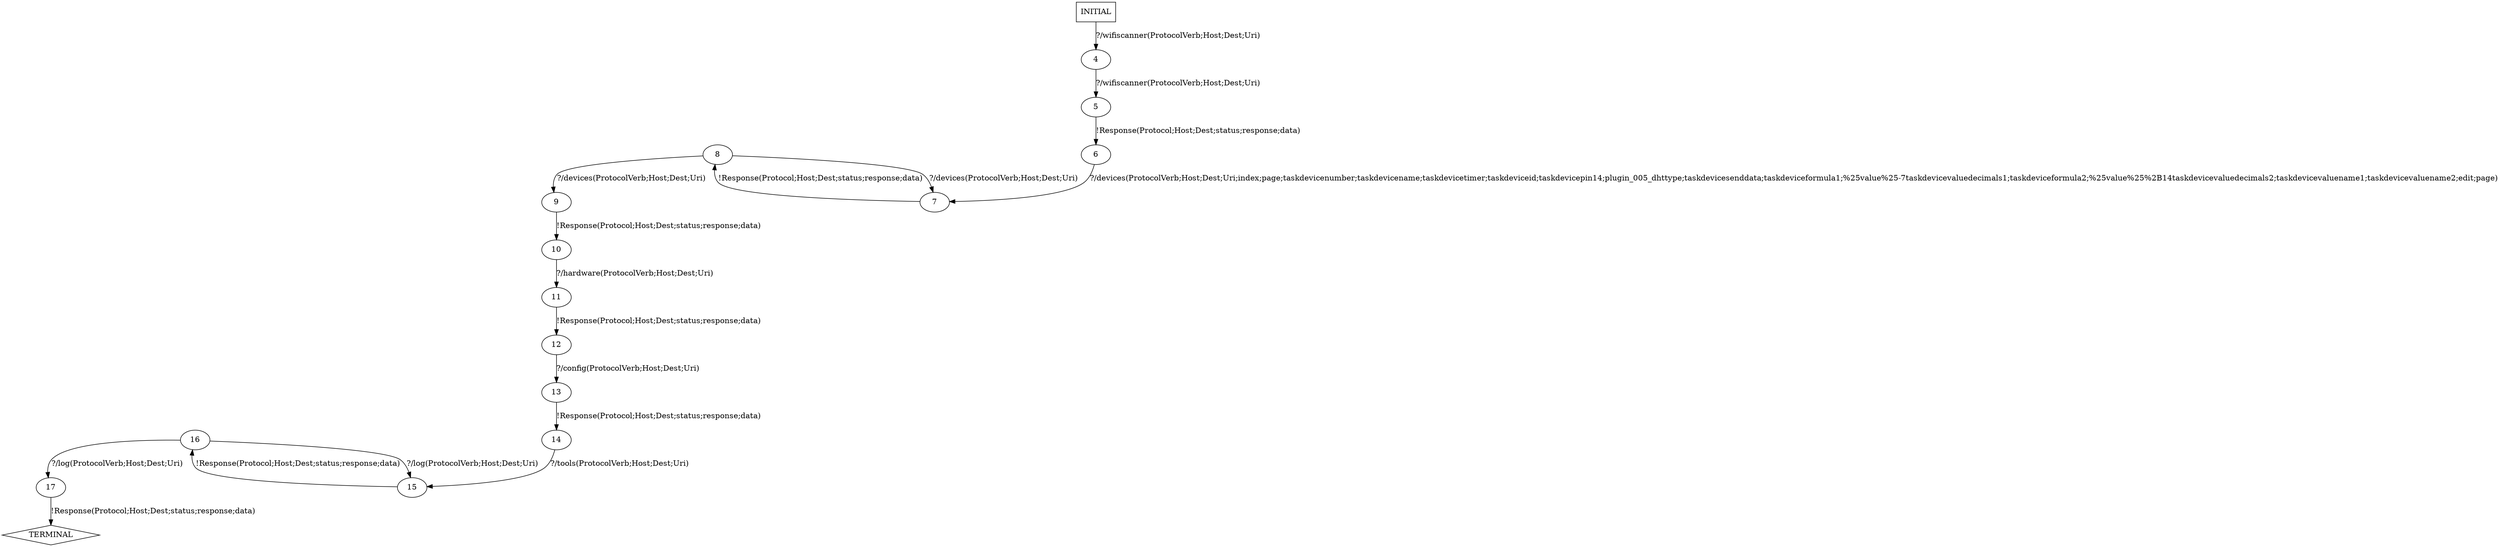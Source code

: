 digraph G {
  1 [label="TERMINAL",shape=diamond];
  3 [label="INITIAL",shape=box];
  4 [label="4"];
  5 [label="5"];
  6 [label="6"];
  7 [label="7"];
  8 [label="8"];
  9 [label="9"];
  10 [label="10"];
  11 [label="11"];
  12 [label="12"];
  13 [label="13"];
  14 [label="14"];
  15 [label="15"];
  16 [label="16"];
  17 [label="17"];
3->4  [label="?/wifiscanner(ProtocolVerb;Host;Dest;Uri)"]
4->5  [label="?/wifiscanner(ProtocolVerb;Host;Dest;Uri)"]
5->6  [label="!Response(Protocol;Host;Dest;status;response;data)"]
6->7  [label="?/devices(ProtocolVerb;Host;Dest;Uri;index;page;taskdevicenumber;taskdevicename;taskdevicetimer;taskdeviceid;taskdevicepin14;plugin_005_dhttype;taskdevicesenddata;taskdeviceformula1;%25value%25-7taskdevicevaluedecimals1;taskdeviceformula2;%25value%25%2B14taskdevicevaluedecimals2;taskdevicevaluename1;taskdevicevaluename2;edit;page)"]
7->8  [label="!Response(Protocol;Host;Dest;status;response;data)"]
8->7  [label="?/devices(ProtocolVerb;Host;Dest;Uri)"]
8->9  [label="?/devices(ProtocolVerb;Host;Dest;Uri)"]
9->10  [label="!Response(Protocol;Host;Dest;status;response;data)"]
10->11  [label="?/hardware(ProtocolVerb;Host;Dest;Uri)"]
11->12  [label="!Response(Protocol;Host;Dest;status;response;data)"]
12->13  [label="?/config(ProtocolVerb;Host;Dest;Uri)"]
13->14  [label="!Response(Protocol;Host;Dest;status;response;data)"]
14->15  [label="?/tools(ProtocolVerb;Host;Dest;Uri)"]
15->16  [label="!Response(Protocol;Host;Dest;status;response;data)"]
16->17  [label="?/log(ProtocolVerb;Host;Dest;Uri)"]
16->15  [label="?/log(ProtocolVerb;Host;Dest;Uri)"]
17->1  [label="!Response(Protocol;Host;Dest;status;response;data)"]
}
